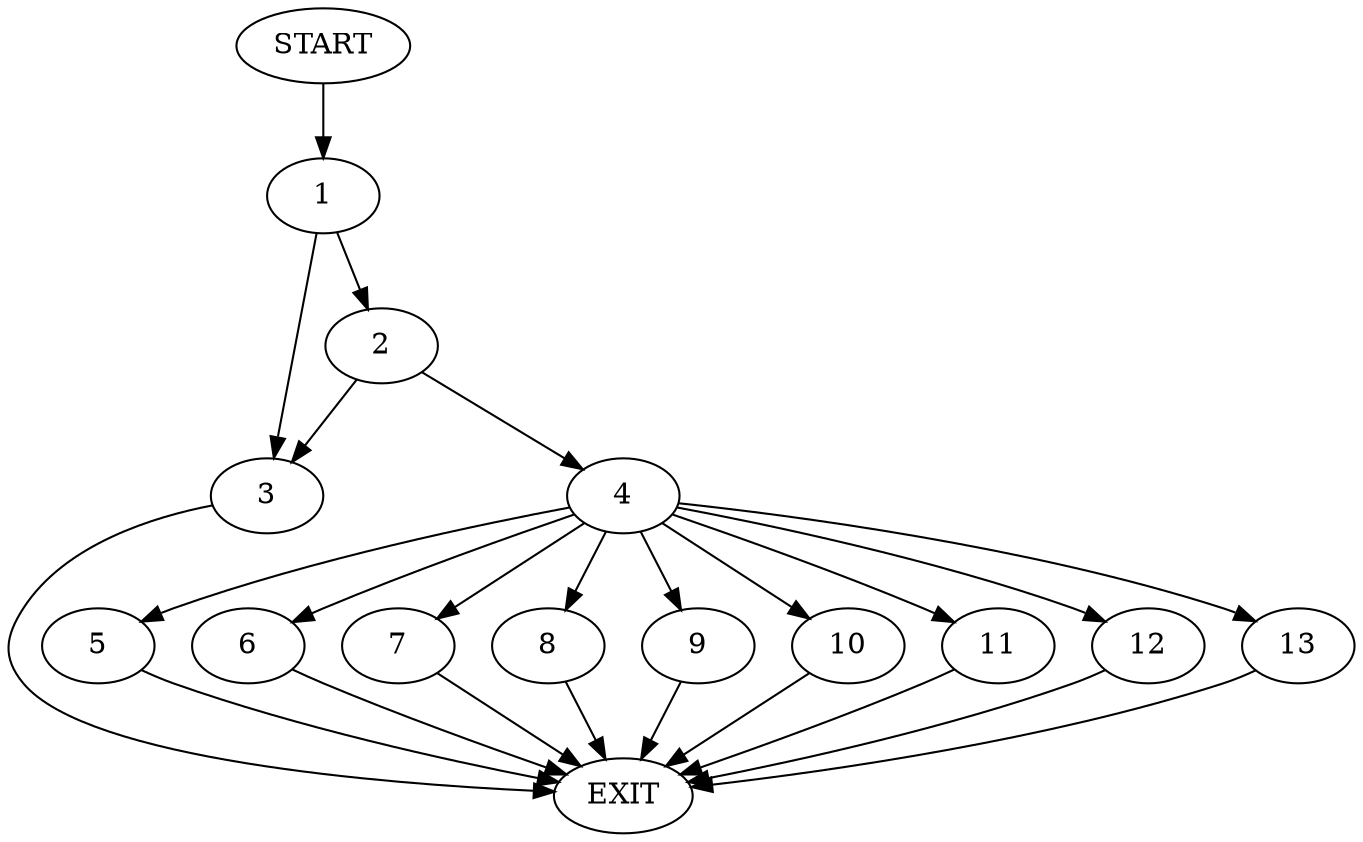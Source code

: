 digraph {
0 [label="START"]
14 [label="EXIT"]
0 -> 1
1 -> 2
1 -> 3
2 -> 4
2 -> 3
3 -> 14
4 -> 5
4 -> 6
4 -> 7
4 -> 8
4 -> 9
4 -> 10
4 -> 11
4 -> 12
4 -> 13
11 -> 14
9 -> 14
5 -> 14
12 -> 14
13 -> 14
8 -> 14
10 -> 14
6 -> 14
7 -> 14
}
